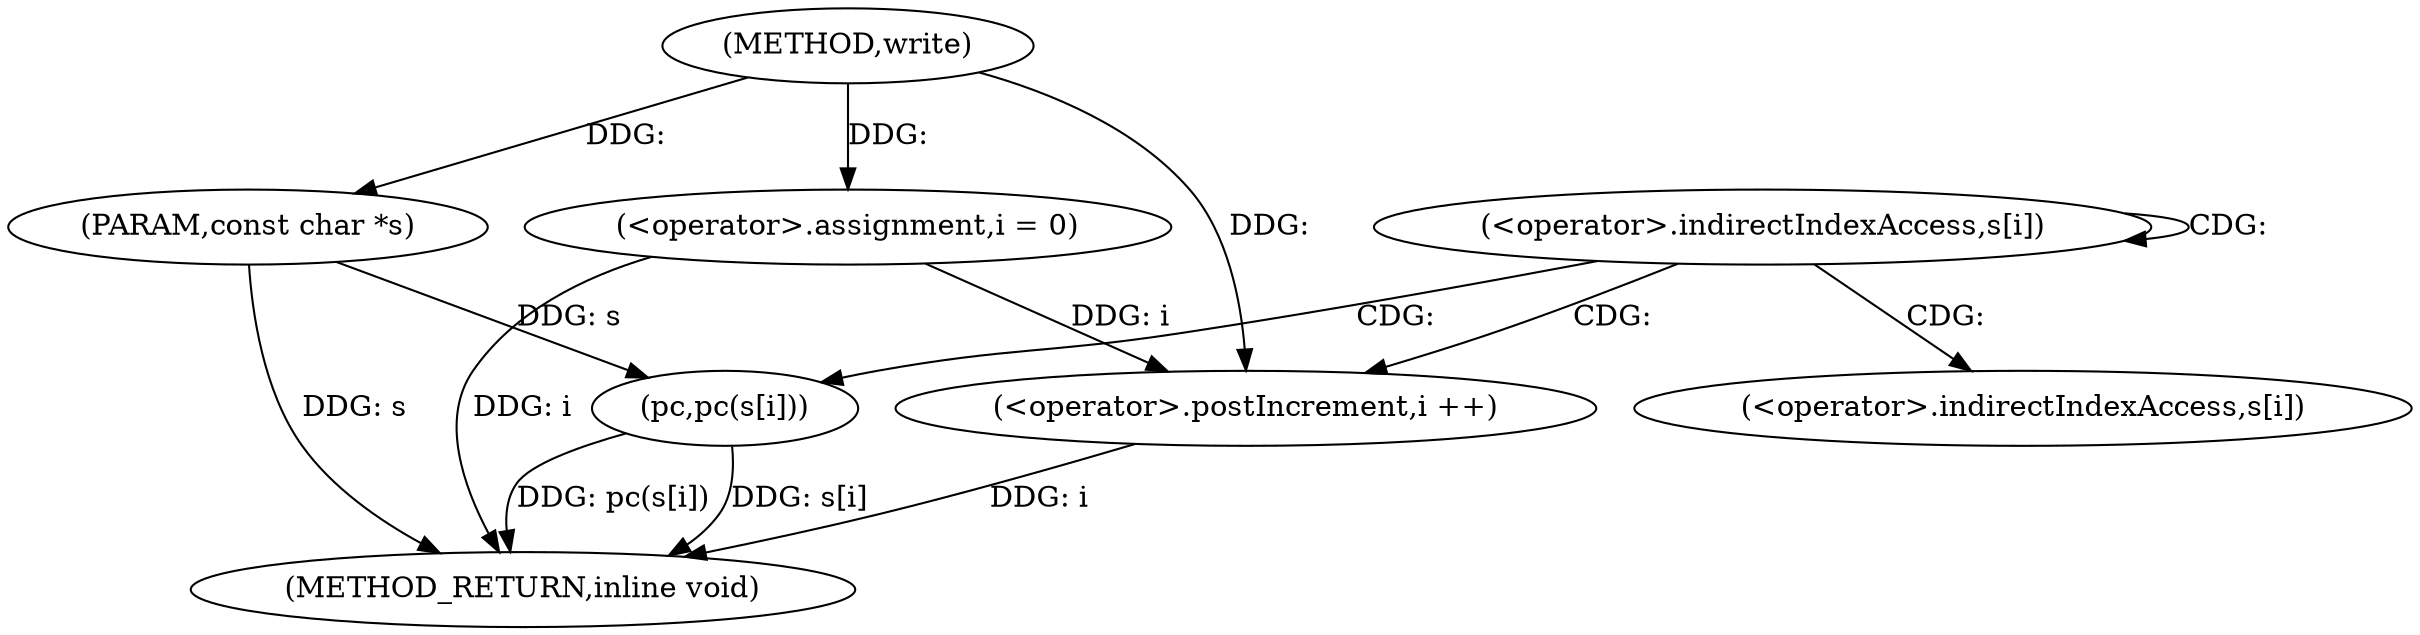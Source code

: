 digraph "write" {  
"1000482" [label = "(METHOD,write)" ]
"1000499" [label = "(METHOD_RETURN,inline void)" ]
"1000483" [label = "(PARAM,const char *s)" ]
"1000487" [label = "(<operator>.assignment,i = 0)" ]
"1000493" [label = "(<operator>.postIncrement,i ++)" ]
"1000495" [label = "(pc,pc(s[i]))" ]
"1000490" [label = "(<operator>.indirectIndexAccess,s[i])" ]
"1000496" [label = "(<operator>.indirectIndexAccess,s[i])" ]
  "1000483" -> "1000499"  [ label = "DDG: s"] 
  "1000487" -> "1000499"  [ label = "DDG: i"] 
  "1000495" -> "1000499"  [ label = "DDG: s[i]"] 
  "1000495" -> "1000499"  [ label = "DDG: pc(s[i])"] 
  "1000493" -> "1000499"  [ label = "DDG: i"] 
  "1000482" -> "1000483"  [ label = "DDG: "] 
  "1000482" -> "1000487"  [ label = "DDG: "] 
  "1000487" -> "1000493"  [ label = "DDG: i"] 
  "1000482" -> "1000493"  [ label = "DDG: "] 
  "1000483" -> "1000495"  [ label = "DDG: s"] 
  "1000490" -> "1000496"  [ label = "CDG: "] 
  "1000490" -> "1000490"  [ label = "CDG: "] 
  "1000490" -> "1000495"  [ label = "CDG: "] 
  "1000490" -> "1000493"  [ label = "CDG: "] 
}
